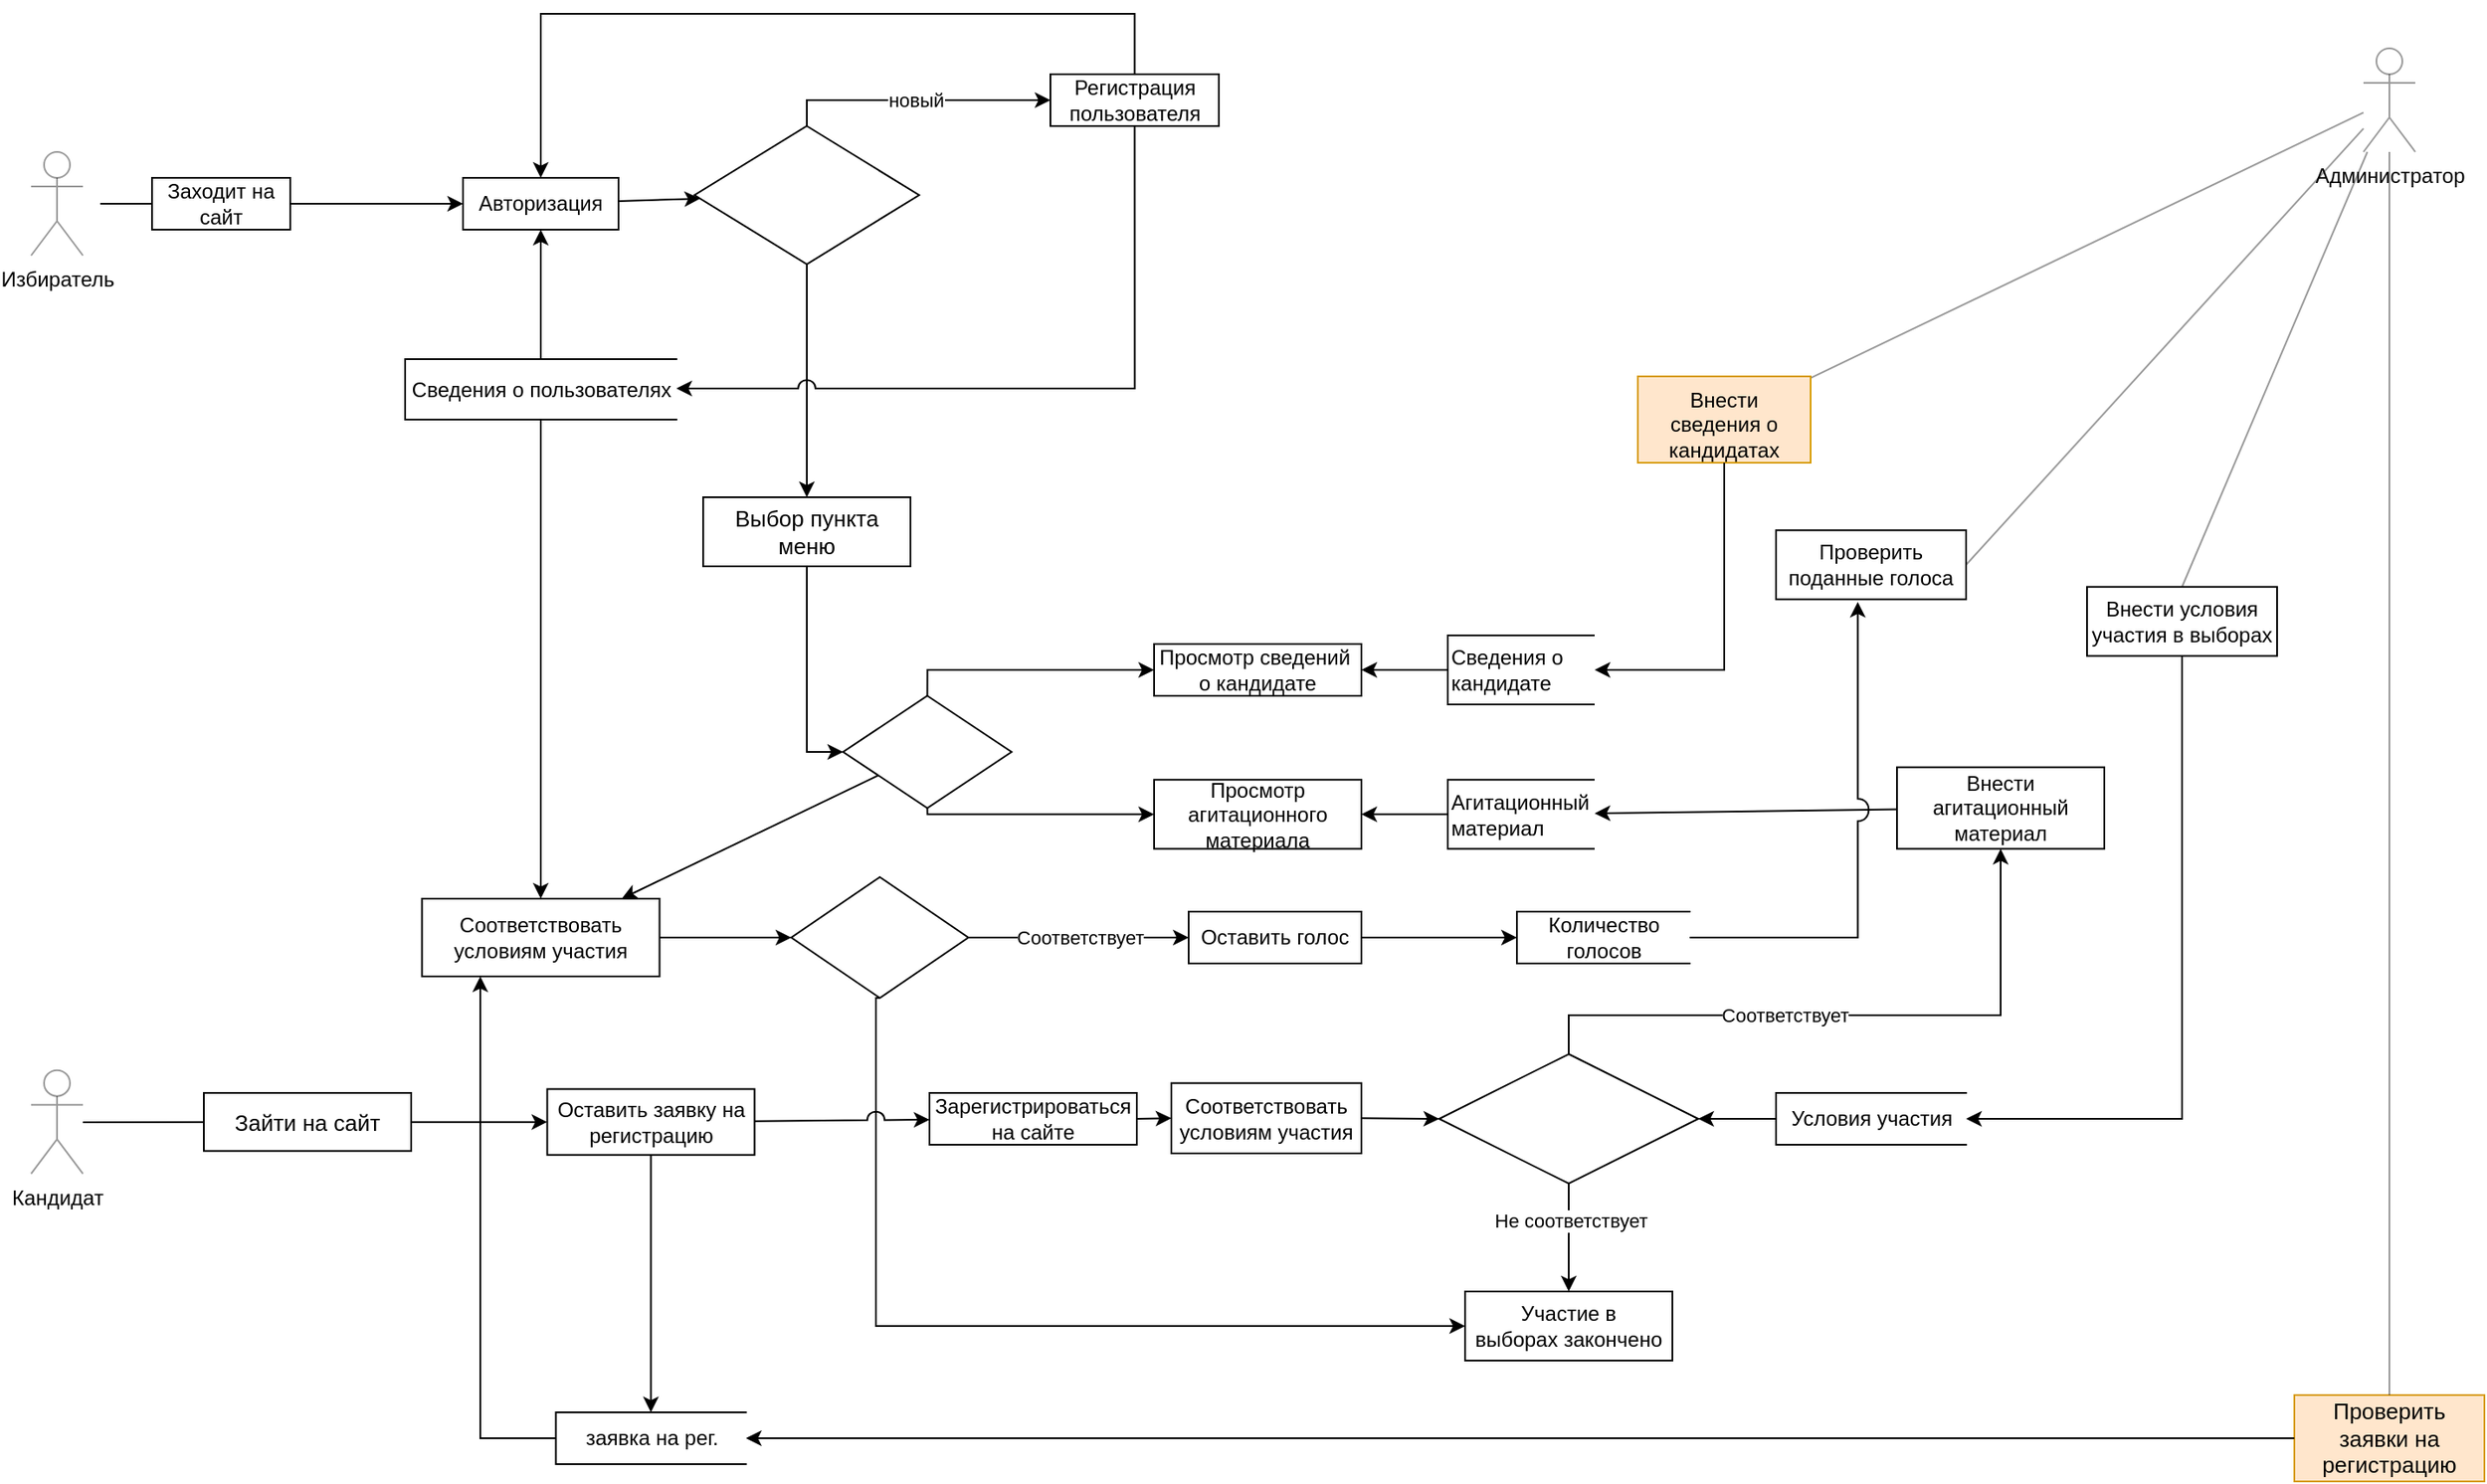 <mxfile version="15.6.8" type="github">
  <diagram id="JmuFzZtwAlmiX_NOEhPW" name="Page-1">
    <mxGraphModel dx="1483" dy="736" grid="1" gridSize="10" guides="1" tooltips="1" connect="1" arrows="1" fold="1" page="1" pageScale="1" pageWidth="827" pageHeight="1169" math="0" shadow="0">
      <root>
        <mxCell id="0" />
        <mxCell id="1" parent="0" />
        <mxCell id="uC8Jnr2yHaZiXLGZVVK4-1" value="" style="rounded=0;orthogonalLoop=1;jettySize=auto;html=1;endArrow=none;endFill=0;" parent="1" target="QcxPbey-fvQrx8h6nicg-3" edge="1">
          <mxGeometry relative="1" as="geometry">
            <mxPoint x="60" y="210" as="sourcePoint" />
          </mxGeometry>
        </mxCell>
        <mxCell id="Ckuc4saJkIq0bEPmqGia-1" value="Избиратель" style="shape=umlActor;verticalLabelPosition=bottom;verticalAlign=top;html=1;outlineConnect=0;hachureGap=4;pointerEvents=0;opacity=40;" parent="1" vertex="1">
          <mxGeometry x="20" y="180" width="30" height="60" as="geometry" />
        </mxCell>
        <mxCell id="uC8Jnr2yHaZiXLGZVVK4-13" value="" style="rounded=0;orthogonalLoop=1;jettySize=auto;html=1;endFill=0;endArrow=none;opacity=40;" parent="1" source="Ckuc4saJkIq0bEPmqGia-4" target="uC8Jnr2yHaZiXLGZVVK4-12" edge="1">
          <mxGeometry relative="1" as="geometry">
            <mxPoint x="1140" y="260" as="sourcePoint" />
          </mxGeometry>
        </mxCell>
        <mxCell id="Ckuc4saJkIq0bEPmqGia-4" value="Администратор" style="shape=umlActor;verticalLabelPosition=bottom;verticalAlign=top;html=1;outlineConnect=0;hachureGap=4;pointerEvents=0;opacity=40;" parent="1" vertex="1">
          <mxGeometry x="1370" y="120" width="30" height="60" as="geometry" />
        </mxCell>
        <mxCell id="Ckuc4saJkIq0bEPmqGia-5" value="Кандидат" style="shape=umlActor;verticalLabelPosition=bottom;verticalAlign=top;html=1;outlineConnect=0;hachureGap=4;pointerEvents=0;opacity=40;" parent="1" vertex="1">
          <mxGeometry x="20" y="711.82" width="30" height="60" as="geometry" />
        </mxCell>
        <mxCell id="QcxPbey-fvQrx8h6nicg-13" style="edgeStyle=none;rounded=0;orthogonalLoop=1;jettySize=auto;html=1;exitX=1;exitY=0.5;exitDx=0;exitDy=0;entryX=0;entryY=0.5;entryDx=0;entryDy=0;fontSize=10;endArrow=classic;endFill=1;" parent="1" source="QcxPbey-fvQrx8h6nicg-3" target="QcxPbey-fvQrx8h6nicg-21" edge="1">
          <mxGeometry relative="1" as="geometry">
            <mxPoint x="290" y="400" as="targetPoint" />
          </mxGeometry>
        </mxCell>
        <mxCell id="QcxPbey-fvQrx8h6nicg-3" value="Заходит на сайт" style="rounded=0;whiteSpace=wrap;html=1;" parent="1" vertex="1">
          <mxGeometry x="90" y="195" width="80" height="30" as="geometry" />
        </mxCell>
        <mxCell id="QcxPbey-fvQrx8h6nicg-39" value="" style="edgeStyle=none;rounded=0;orthogonalLoop=1;jettySize=auto;html=1;fontSize=11;endArrow=classic;endFill=1;" parent="1" source="QcxPbey-fvQrx8h6nicg-21" target="QcxPbey-fvQrx8h6nicg-38" edge="1">
          <mxGeometry relative="1" as="geometry" />
        </mxCell>
        <mxCell id="QcxPbey-fvQrx8h6nicg-21" value="&lt;font style=&quot;font-size: 12px&quot;&gt;Авторизация&lt;/font&gt;" style="whiteSpace=wrap;html=1;fontSize=10;strokeWidth=1;" parent="1" vertex="1">
          <mxGeometry x="270" y="195" width="90" height="30" as="geometry" />
        </mxCell>
        <mxCell id="QcxPbey-fvQrx8h6nicg-38" value="" style="rhombus;whiteSpace=wrap;html=1;fontSize=10;strokeWidth=1;" parent="1" vertex="1">
          <mxGeometry x="404" y="165" width="130" height="80" as="geometry" />
        </mxCell>
        <mxCell id="QcxPbey-fvQrx8h6nicg-40" value="Оставить голос" style="whiteSpace=wrap;html=1;fontSize=12;strokeWidth=1;" parent="1" vertex="1">
          <mxGeometry x="690" y="620" width="100" height="30" as="geometry" />
        </mxCell>
        <mxCell id="QcxPbey-fvQrx8h6nicg-46" value="новый" style="endArrow=classic;html=1;rounded=0;fontSize=11;edgeStyle=orthogonalEdgeStyle;elbow=vertical;endFill=1;exitX=0.5;exitY=0;exitDx=0;exitDy=0;entryX=0;entryY=0.5;entryDx=0;entryDy=0;strokeWidth=1;" parent="1" source="QcxPbey-fvQrx8h6nicg-38" target="QcxPbey-fvQrx8h6nicg-50" edge="1">
          <mxGeometry width="50" height="50" relative="1" as="geometry">
            <mxPoint x="510" y="200" as="sourcePoint" />
            <mxPoint x="590" y="120" as="targetPoint" />
          </mxGeometry>
        </mxCell>
        <mxCell id="mvtWrWIjIO7E2C7EAjuf-1" style="edgeStyle=orthogonalEdgeStyle;rounded=0;orthogonalLoop=1;jettySize=auto;html=1;entryX=0.5;entryY=0;entryDx=0;entryDy=0;" parent="1" source="QcxPbey-fvQrx8h6nicg-50" target="QcxPbey-fvQrx8h6nicg-21" edge="1">
          <mxGeometry relative="1" as="geometry">
            <Array as="points">
              <mxPoint x="659" y="100" />
              <mxPoint x="315" y="100" />
            </Array>
          </mxGeometry>
        </mxCell>
        <mxCell id="QcxPbey-fvQrx8h6nicg-50" value="&lt;font&gt;Регистрация&lt;br&gt;&lt;/font&gt;&lt;font&gt;пользователя&lt;/font&gt;" style="rounded=0;whiteSpace=wrap;html=1;fontSize=12;strokeWidth=1;" parent="1" vertex="1">
          <mxGeometry x="610" y="135" width="97.5" height="30" as="geometry" />
        </mxCell>
        <mxCell id="QcxPbey-fvQrx8h6nicg-55" value="Проверить поданные голоса" style="rounded=0;whiteSpace=wrap;html=1;fontSize=12;strokeWidth=1;" parent="1" vertex="1">
          <mxGeometry x="1030" y="399.13" width="110" height="40" as="geometry" />
        </mxCell>
        <mxCell id="QcxPbey-fvQrx8h6nicg-56" value="" style="endArrow=none;html=1;rounded=0;fontSize=11;elbow=vertical;endFill=0;entryX=1;entryY=0.5;entryDx=0;entryDy=0;opacity=40;" parent="1" source="Ckuc4saJkIq0bEPmqGia-4" target="QcxPbey-fvQrx8h6nicg-55" edge="1">
          <mxGeometry width="50" height="50" relative="1" as="geometry">
            <mxPoint x="1170" y="290" as="sourcePoint" />
            <mxPoint x="1040" y="160" as="targetPoint" />
          </mxGeometry>
        </mxCell>
        <mxCell id="QcxPbey-fvQrx8h6nicg-59" value="" style="rhombus;whiteSpace=wrap;html=1;rounded=0;fontSize=11;align=left;strokeWidth=1;" parent="1" vertex="1">
          <mxGeometry x="490" y="495" width="97.5" height="65" as="geometry" />
        </mxCell>
        <mxCell id="QcxPbey-fvQrx8h6nicg-65" style="edgeStyle=orthogonalEdgeStyle;rounded=0;orthogonalLoop=1;jettySize=auto;html=1;exitX=0.5;exitY=1;exitDx=0;exitDy=0;fontSize=12;endArrow=classic;endFill=1;" parent="1" edge="1">
          <mxGeometry relative="1" as="geometry">
            <mxPoint x="680" y="458.13" as="sourcePoint" />
            <mxPoint x="680" y="458.13" as="targetPoint" />
          </mxGeometry>
        </mxCell>
        <mxCell id="QcxPbey-fvQrx8h6nicg-69" value="Зарегистрироваться&lt;br&gt;&lt;font&gt;на сайте&lt;/font&gt;" style="rounded=0;whiteSpace=wrap;html=1;fontSize=12;strokeWidth=1;" parent="1" vertex="1">
          <mxGeometry x="540" y="725" width="120" height="30" as="geometry" />
        </mxCell>
        <mxCell id="QcxPbey-fvQrx8h6nicg-78" value="" style="endArrow=classic;html=1;rounded=0;fontSize=12;elbow=vertical;exitX=1;exitY=0.5;exitDx=0;exitDy=0;entryX=0;entryY=0.5;entryDx=0;entryDy=0;" parent="1" source="QcxPbey-fvQrx8h6nicg-69" target="VWqn8IvG2TLwIE7waugc-1" edge="1">
          <mxGeometry width="50" height="50" relative="1" as="geometry">
            <mxPoint x="750" y="720" as="sourcePoint" />
            <mxPoint x="840" y="720" as="targetPoint" />
          </mxGeometry>
        </mxCell>
        <mxCell id="C9aT05zjUnMVidygBZYE-1" style="edgeStyle=none;rounded=0;orthogonalLoop=1;jettySize=auto;html=1;endArrow=classic;endFill=1;" parent="1" source="QcxPbey-fvQrx8h6nicg-79" target="C9aT05zjUnMVidygBZYE-2" edge="1">
          <mxGeometry relative="1" as="geometry">
            <mxPoint x="990" y="584.625" as="targetPoint" />
          </mxGeometry>
        </mxCell>
        <mxCell id="QcxPbey-fvQrx8h6nicg-79" value="Внести агитационный&lt;br&gt;&lt;font&gt;материал&lt;/font&gt;" style="rounded=0;whiteSpace=wrap;html=1;fontSize=12;strokeWidth=1;" parent="1" vertex="1">
          <mxGeometry x="1100" y="536.37" width="120" height="47.25" as="geometry" />
        </mxCell>
        <mxCell id="QcxPbey-fvQrx8h6nicg-85" value="" style="rhombus;whiteSpace=wrap;html=1;rounded=0;fontSize=12;strokeWidth=1;" parent="1" vertex="1">
          <mxGeometry x="835" y="702.5" width="150" height="75" as="geometry" />
        </mxCell>
        <mxCell id="QcxPbey-fvQrx8h6nicg-88" value="&lt;font style=&quot;font-size: 12px&quot;&gt;Участие в&lt;br&gt;выборах&amp;nbsp;&lt;font style=&quot;font-size: 12px&quot;&gt;закончено&lt;/font&gt;&lt;/font&gt;" style="rounded=0;whiteSpace=wrap;html=1;fontSize=11;strokeWidth=1;" parent="1" vertex="1">
          <mxGeometry x="850" y="840" width="120" height="40" as="geometry" />
        </mxCell>
        <mxCell id="QcxPbey-fvQrx8h6nicg-89" value="" style="endArrow=classic;html=1;rounded=0;fontSize=11;edgeStyle=orthogonalEdgeStyle;elbow=vertical;entryX=0.5;entryY=1;entryDx=0;entryDy=0;exitX=0.5;exitY=0;exitDx=0;exitDy=0;" parent="1" source="QcxPbey-fvQrx8h6nicg-85" target="QcxPbey-fvQrx8h6nicg-79" edge="1">
          <mxGeometry width="50" height="50" relative="1" as="geometry">
            <mxPoint x="910" y="680" as="sourcePoint" />
            <mxPoint x="1150" y="630" as="targetPoint" />
            <Array as="points">
              <mxPoint x="910" y="680" />
              <mxPoint x="1160" y="680" />
            </Array>
          </mxGeometry>
        </mxCell>
        <mxCell id="QcxPbey-fvQrx8h6nicg-90" value="Соответствует" style="edgeLabel;html=1;align=center;verticalAlign=middle;resizable=0;points=[];fontSize=11;" parent="QcxPbey-fvQrx8h6nicg-89" vertex="1" connectable="0">
          <mxGeometry x="-0.204" relative="1" as="geometry">
            <mxPoint as="offset" />
          </mxGeometry>
        </mxCell>
        <mxCell id="QcxPbey-fvQrx8h6nicg-91" value="" style="endArrow=classic;html=1;rounded=0;fontSize=11;elbow=vertical;entryX=0.5;entryY=0;entryDx=0;entryDy=0;exitX=0.5;exitY=1;exitDx=0;exitDy=0;" parent="1" source="QcxPbey-fvQrx8h6nicg-85" target="QcxPbey-fvQrx8h6nicg-88" edge="1">
          <mxGeometry width="50" height="50" relative="1" as="geometry">
            <mxPoint x="820" y="630" as="sourcePoint" />
            <mxPoint x="870" y="580" as="targetPoint" />
          </mxGeometry>
        </mxCell>
        <mxCell id="QcxPbey-fvQrx8h6nicg-92" value="Не соответствует" style="edgeLabel;html=1;align=center;verticalAlign=middle;resizable=0;points=[];fontSize=11;" parent="QcxPbey-fvQrx8h6nicg-91" vertex="1" connectable="0">
          <mxGeometry x="-0.322" y="1" relative="1" as="geometry">
            <mxPoint as="offset" />
          </mxGeometry>
        </mxCell>
        <mxCell id="C9aT05zjUnMVidygBZYE-5" style="edgeStyle=none;rounded=0;orthogonalLoop=1;jettySize=auto;html=1;endArrow=classic;endFill=1;entryX=1;entryY=0.5;entryDx=0;entryDy=0;" parent="1" source="C9aT05zjUnMVidygBZYE-2" target="hFdm3sWJ3O_plOhxWSF5-2" edge="1">
          <mxGeometry relative="1" as="geometry">
            <mxPoint x="870" y="520" as="targetPoint" />
          </mxGeometry>
        </mxCell>
        <mxCell id="C9aT05zjUnMVidygBZYE-2" value="&lt;font style=&quot;font-size: 12px&quot;&gt;Агитационный&lt;br&gt;материал&lt;/font&gt;" style="strokeWidth=1;html=1;shape=mxgraph.flowchart.annotation_1;align=left;pointerEvents=1;rounded=0;fontSize=11;" parent="1" vertex="1">
          <mxGeometry x="840" y="543.62" width="85" height="40" as="geometry" />
        </mxCell>
        <mxCell id="C9aT05zjUnMVidygBZYE-7" style="edgeStyle=none;rounded=0;orthogonalLoop=1;jettySize=auto;html=1;endArrow=classic;endFill=1;entryX=1;entryY=0.5;entryDx=0;entryDy=0;" parent="1" source="C9aT05zjUnMVidygBZYE-6" target="hFdm3sWJ3O_plOhxWSF5-1" edge="1">
          <mxGeometry relative="1" as="geometry">
            <mxPoint x="850" y="459" as="targetPoint" />
          </mxGeometry>
        </mxCell>
        <mxCell id="C9aT05zjUnMVidygBZYE-6" value="&lt;font style=&quot;font-size: 12px&quot;&gt;Сведения о &lt;br&gt;кандидате&lt;/font&gt;" style="strokeWidth=1;html=1;shape=mxgraph.flowchart.annotation_1;align=left;pointerEvents=1;rounded=0;fontSize=11;" parent="1" vertex="1">
          <mxGeometry x="840" y="460" width="85" height="40" as="geometry" />
        </mxCell>
        <mxCell id="hFdm3sWJ3O_plOhxWSF5-22" value="" style="edgeStyle=none;rounded=0;jumpStyle=arc;jumpSize=10;orthogonalLoop=1;jettySize=auto;html=1;fontSize=12;strokeWidth=1;" parent="1" source="525ly9_6TU_Ebp-7HM40-1" target="QcxPbey-fvQrx8h6nicg-21" edge="1">
          <mxGeometry relative="1" as="geometry">
            <mxPoint x="315" y="300" as="sourcePoint" />
          </mxGeometry>
        </mxCell>
        <mxCell id="uC8Jnr2yHaZiXLGZVVK4-11" value="" style="edgeStyle=orthogonalEdgeStyle;rounded=0;orthogonalLoop=1;jettySize=auto;html=1;" parent="1" source="uC8Jnr2yHaZiXLGZVVK4-9" target="QcxPbey-fvQrx8h6nicg-85" edge="1">
          <mxGeometry relative="1" as="geometry" />
        </mxCell>
        <mxCell id="uC8Jnr2yHaZiXLGZVVK4-9" value="Условия участия" style="html=1;dashed=0;whitespace=wrap;shape=partialRectangle;right=0;" parent="1" vertex="1">
          <mxGeometry x="1030" y="725" width="110" height="30" as="geometry" />
        </mxCell>
        <mxCell id="uC8Jnr2yHaZiXLGZVVK4-12" value="Внести&lt;br&gt;сведения&amp;nbsp;&lt;font&gt;о кандидатах&lt;/font&gt;" style="whiteSpace=wrap;html=1;verticalAlign=top;hachureGap=4;fillColor=#ffe6cc;strokeColor=#d79b00;" parent="1" vertex="1">
          <mxGeometry x="950" y="310" width="100" height="50" as="geometry" />
        </mxCell>
        <mxCell id="uC8Jnr2yHaZiXLGZVVK4-14" value="" style="endArrow=classic;html=1;rounded=0;edgeStyle=orthogonalEdgeStyle;exitX=0.5;exitY=1;exitDx=0;exitDy=0;entryX=1;entryY=0.5;entryDx=0;entryDy=0;entryPerimeter=0;jumpStyle=arc;jumpSize=13;" parent="1" source="uC8Jnr2yHaZiXLGZVVK4-12" target="C9aT05zjUnMVidygBZYE-6" edge="1">
          <mxGeometry width="50" height="50" relative="1" as="geometry">
            <mxPoint x="960" y="390" as="sourcePoint" />
            <mxPoint x="990" y="530" as="targetPoint" />
            <Array as="points">
              <mxPoint x="1000" y="480" />
            </Array>
          </mxGeometry>
        </mxCell>
        <mxCell id="uC8Jnr2yHaZiXLGZVVK4-16" value="" style="endArrow=classic;html=1;rounded=0;edgeStyle=orthogonalEdgeStyle;jumpStyle=arc;jumpSize=13;exitX=0.5;exitY=0;exitDx=0;exitDy=0;entryX=0;entryY=0.5;entryDx=0;entryDy=0;" parent="1" source="QcxPbey-fvQrx8h6nicg-59" target="hFdm3sWJ3O_plOhxWSF5-1" edge="1">
          <mxGeometry width="50" height="50" relative="1" as="geometry">
            <mxPoint x="510" y="481.88" as="sourcePoint" />
            <mxPoint x="710" y="470" as="targetPoint" />
            <Array as="points">
              <mxPoint x="539" y="480" />
            </Array>
          </mxGeometry>
        </mxCell>
        <mxCell id="uC8Jnr2yHaZiXLGZVVK4-24" value="Количество&lt;br&gt;&lt;font&gt;голосов&lt;/font&gt;" style="html=1;dashed=0;whitespace=wrap;shape=partialRectangle;right=0;" parent="1" vertex="1">
          <mxGeometry x="880" y="620" width="100" height="30" as="geometry" />
        </mxCell>
        <mxCell id="uC8Jnr2yHaZiXLGZVVK4-25" value="" style="endArrow=classic;html=1;rounded=0;jumpStyle=arc;jumpSize=13;exitX=1;exitY=0.5;exitDx=0;exitDy=0;entryX=0;entryY=0.5;entryDx=0;entryDy=0;" parent="1" source="QcxPbey-fvQrx8h6nicg-40" target="uC8Jnr2yHaZiXLGZVVK4-24" edge="1">
          <mxGeometry width="50" height="50" relative="1" as="geometry">
            <mxPoint x="800" y="580" as="sourcePoint" />
            <mxPoint x="850" y="530" as="targetPoint" />
          </mxGeometry>
        </mxCell>
        <mxCell id="uC8Jnr2yHaZiXLGZVVK4-26" value="" style="endArrow=classic;html=1;rounded=0;jumpStyle=arc;jumpSize=13;edgeStyle=orthogonalEdgeStyle;exitX=1;exitY=0.5;exitDx=0;exitDy=0;entryX=0.43;entryY=1.036;entryDx=0;entryDy=0;entryPerimeter=0;" parent="1" source="uC8Jnr2yHaZiXLGZVVK4-24" target="QcxPbey-fvQrx8h6nicg-55" edge="1">
          <mxGeometry width="50" height="50" relative="1" as="geometry">
            <mxPoint x="760" y="637.5" as="sourcePoint" />
            <mxPoint x="810" y="587.5" as="targetPoint" />
            <Array as="points">
              <mxPoint x="1077" y="635" />
            </Array>
          </mxGeometry>
        </mxCell>
        <mxCell id="uC8Jnr2yHaZiXLGZVVK4-28" value="Внести условия участия в выборах" style="rounded=0;whiteSpace=wrap;html=1;fontSize=12;direction=west;" parent="1" vertex="1">
          <mxGeometry x="1210" y="431.88" width="110" height="40" as="geometry" />
        </mxCell>
        <mxCell id="uC8Jnr2yHaZiXLGZVVK4-30" value="" style="endArrow=none;html=1;rounded=0;fontSize=11;jumpStyle=arc;jumpSize=13;entryX=0.5;entryY=1;entryDx=0;entryDy=0;endFill=0;opacity=40;" parent="1" source="Ckuc4saJkIq0bEPmqGia-4" target="uC8Jnr2yHaZiXLGZVVK4-28" edge="1">
          <mxGeometry width="50" height="50" relative="1" as="geometry">
            <mxPoint x="1200" y="240" as="sourcePoint" />
            <mxPoint x="1291" y="290" as="targetPoint" />
          </mxGeometry>
        </mxCell>
        <mxCell id="MkhBit8MBgr-8_Trr2Lj-1" value="" style="rhombus;whiteSpace=wrap;html=1;rounded=0;fontSize=12;strokeWidth=1;" parent="1" vertex="1">
          <mxGeometry x="460" y="600" width="102.5" height="70" as="geometry" />
        </mxCell>
        <mxCell id="MkhBit8MBgr-8_Trr2Lj-4" value="Соответствует" style="endArrow=classic;html=1;rounded=0;exitX=1;exitY=0.5;exitDx=0;exitDy=0;entryX=0;entryY=0.5;entryDx=0;entryDy=0;" parent="1" source="MkhBit8MBgr-8_Trr2Lj-1" target="QcxPbey-fvQrx8h6nicg-40" edge="1">
          <mxGeometry width="50" height="50" relative="1" as="geometry">
            <mxPoint x="750" y="680" as="sourcePoint" />
            <mxPoint x="800" y="630" as="targetPoint" />
          </mxGeometry>
        </mxCell>
        <mxCell id="MkhBit8MBgr-8_Trr2Lj-6" value="" style="endArrow=classic;html=1;rounded=0;exitX=0.5;exitY=1;exitDx=0;exitDy=0;edgeStyle=orthogonalEdgeStyle;entryX=0;entryY=0.5;entryDx=0;entryDy=0;jumpStyle=arc;jumpSize=10;" parent="1" source="MkhBit8MBgr-8_Trr2Lj-1" target="QcxPbey-fvQrx8h6nicg-88" edge="1">
          <mxGeometry width="50" height="50" relative="1" as="geometry">
            <mxPoint x="750" y="680" as="sourcePoint" />
            <mxPoint x="790" y="860" as="targetPoint" />
            <Array as="points">
              <mxPoint x="509" y="860" />
            </Array>
          </mxGeometry>
        </mxCell>
        <mxCell id="MkhBit8MBgr-8_Trr2Lj-10" value="" style="endArrow=classic;html=1;rounded=0;jumpStyle=arc;jumpSize=10;exitX=1;exitY=0.5;exitDx=0;exitDy=0;entryX=0;entryY=0.5;entryDx=0;entryDy=0;" parent="1" source="hFdm3sWJ3O_plOhxWSF5-25" target="MkhBit8MBgr-8_Trr2Lj-1" edge="1">
          <mxGeometry width="50" height="50" relative="1" as="geometry">
            <mxPoint x="390" y="635.0" as="sourcePoint" />
            <mxPoint x="790" y="490" as="targetPoint" />
          </mxGeometry>
        </mxCell>
        <mxCell id="MkhBit8MBgr-8_Trr2Lj-11" value="" style="endArrow=classic;html=1;rounded=0;jumpStyle=arc;jumpSize=10;edgeStyle=orthogonalEdgeStyle;exitX=0.5;exitY=0;exitDx=0;exitDy=0;entryX=1;entryY=0.5;entryDx=0;entryDy=0;" parent="1" source="uC8Jnr2yHaZiXLGZVVK4-28" target="uC8Jnr2yHaZiXLGZVVK4-9" edge="1">
          <mxGeometry width="50" height="50" relative="1" as="geometry">
            <mxPoint x="1290" y="530" as="sourcePoint" />
            <mxPoint x="1210" y="750" as="targetPoint" />
            <Array as="points">
              <mxPoint x="1265" y="740" />
            </Array>
          </mxGeometry>
        </mxCell>
        <mxCell id="525ly9_6TU_Ebp-7HM40-7" style="edgeStyle=orthogonalEdgeStyle;rounded=0;orthogonalLoop=1;jettySize=auto;html=1;endArrow=classic;endFill=1;" edge="1" parent="1" source="mvtWrWIjIO7E2C7EAjuf-5" target="hFdm3sWJ3O_plOhxWSF5-25">
          <mxGeometry relative="1" as="geometry">
            <mxPoint x="300" y="650" as="targetPoint" />
            <Array as="points">
              <mxPoint x="280" y="925" />
            </Array>
          </mxGeometry>
        </mxCell>
        <mxCell id="mvtWrWIjIO7E2C7EAjuf-5" value="заявка на рег." style="html=1;dashed=0;whitespace=wrap;shape=partialRectangle;right=0;" parent="1" vertex="1">
          <mxGeometry x="323.75" y="910" width="110" height="30" as="geometry" />
        </mxCell>
        <mxCell id="hFdm3sWJ3O_plOhxWSF5-1" value="Просмотр сведений&amp;nbsp;&lt;br&gt;о кандидате" style="rounded=0;whiteSpace=wrap;html=1;" parent="1" vertex="1">
          <mxGeometry x="670" y="465" width="120" height="30" as="geometry" />
        </mxCell>
        <mxCell id="hFdm3sWJ3O_plOhxWSF5-2" value="Просмотр агитационного материала" style="rounded=0;whiteSpace=wrap;html=1;" parent="1" vertex="1">
          <mxGeometry x="670" y="543.62" width="120" height="40" as="geometry" />
        </mxCell>
        <mxCell id="hFdm3sWJ3O_plOhxWSF5-5" value="" style="endArrow=classic;html=1;rounded=0;edgeStyle=orthogonalEdgeStyle;exitX=0.5;exitY=1;exitDx=0;exitDy=0;entryX=0;entryY=0.5;entryDx=0;entryDy=0;" parent="1" source="QcxPbey-fvQrx8h6nicg-59" target="hFdm3sWJ3O_plOhxWSF5-2" edge="1">
          <mxGeometry width="50" height="50" relative="1" as="geometry">
            <mxPoint x="730" y="470" as="sourcePoint" />
            <mxPoint x="780" y="420" as="targetPoint" />
            <Array as="points">
              <mxPoint x="539" y="564" />
            </Array>
          </mxGeometry>
        </mxCell>
        <mxCell id="hFdm3sWJ3O_plOhxWSF5-6" value="" style="endArrow=classic;html=1;rounded=0;exitX=0.5;exitY=1;exitDx=0;exitDy=0;entryX=0.5;entryY=0;entryDx=0;entryDy=0;" parent="1" source="QcxPbey-fvQrx8h6nicg-38" target="hFdm3sWJ3O_plOhxWSF5-7" edge="1">
          <mxGeometry width="50" height="50" relative="1" as="geometry">
            <mxPoint x="730" y="470" as="sourcePoint" />
            <mxPoint x="395" y="368.13" as="targetPoint" />
          </mxGeometry>
        </mxCell>
        <mxCell id="525ly9_6TU_Ebp-7HM40-4" style="edgeStyle=none;rounded=0;orthogonalLoop=1;jettySize=auto;html=1;endArrow=classic;endFill=1;" edge="1" parent="1" source="QcxPbey-fvQrx8h6nicg-59" target="hFdm3sWJ3O_plOhxWSF5-25">
          <mxGeometry relative="1" as="geometry">
            <mxPoint x="520" y="528" as="sourcePoint" />
          </mxGeometry>
        </mxCell>
        <mxCell id="hFdm3sWJ3O_plOhxWSF5-7" value="&lt;font style=&quot;font-size: 13px&quot;&gt;Выбор пункта меню&lt;/font&gt;" style="rounded=0;whiteSpace=wrap;html=1;" parent="1" vertex="1">
          <mxGeometry x="409" y="380" width="120" height="40" as="geometry" />
        </mxCell>
        <mxCell id="hFdm3sWJ3O_plOhxWSF5-8" value="" style="endArrow=classic;html=1;rounded=0;fontSize=13;edgeStyle=orthogonalEdgeStyle;entryX=0;entryY=0.5;entryDx=0;entryDy=0;exitX=0.5;exitY=1;exitDx=0;exitDy=0;" parent="1" source="hFdm3sWJ3O_plOhxWSF5-7" target="QcxPbey-fvQrx8h6nicg-59" edge="1">
          <mxGeometry width="50" height="50" relative="1" as="geometry">
            <mxPoint x="360" y="510" as="sourcePoint" />
            <mxPoint x="410" y="460" as="targetPoint" />
          </mxGeometry>
        </mxCell>
        <mxCell id="hFdm3sWJ3O_plOhxWSF5-10" value="Зайти на сайт" style="rounded=0;whiteSpace=wrap;html=1;fontSize=13;" parent="1" vertex="1">
          <mxGeometry x="120" y="725" width="120" height="33.63" as="geometry" />
        </mxCell>
        <mxCell id="hFdm3sWJ3O_plOhxWSF5-11" value="" style="endArrow=none;html=1;rounded=0;fontSize=13;entryX=0;entryY=0.5;entryDx=0;entryDy=0;" parent="1" target="hFdm3sWJ3O_plOhxWSF5-10" edge="1">
          <mxGeometry width="50" height="50" relative="1" as="geometry">
            <mxPoint x="50" y="742" as="sourcePoint" />
            <mxPoint x="780" y="420" as="targetPoint" />
          </mxGeometry>
        </mxCell>
        <mxCell id="hFdm3sWJ3O_plOhxWSF5-12" value="" style="endArrow=classic;html=1;rounded=0;fontSize=13;exitX=1;exitY=0.5;exitDx=0;exitDy=0;entryX=0;entryY=0.5;entryDx=0;entryDy=0;" parent="1" source="hFdm3sWJ3O_plOhxWSF5-10" target="hFdm3sWJ3O_plOhxWSF5-15" edge="1">
          <mxGeometry width="50" height="50" relative="1" as="geometry">
            <mxPoint x="570" y="470" as="sourcePoint" />
            <mxPoint x="310" y="742" as="targetPoint" />
          </mxGeometry>
        </mxCell>
        <mxCell id="hFdm3sWJ3O_plOhxWSF5-13" value="Проверить заявки на регистрацию" style="rounded=0;whiteSpace=wrap;html=1;fontSize=13;fillColor=#ffe6cc;strokeColor=#d79b00;" parent="1" vertex="1">
          <mxGeometry x="1330" y="900" width="110" height="50" as="geometry" />
        </mxCell>
        <mxCell id="hFdm3sWJ3O_plOhxWSF5-14" value="" style="endArrow=none;html=1;rounded=0;fontSize=13;opacity=40;" parent="1" source="hFdm3sWJ3O_plOhxWSF5-13" target="Ckuc4saJkIq0bEPmqGia-4" edge="1">
          <mxGeometry width="50" height="50" relative="1" as="geometry">
            <mxPoint x="570" y="450" as="sourcePoint" />
            <mxPoint x="620" y="400" as="targetPoint" />
          </mxGeometry>
        </mxCell>
        <mxCell id="hFdm3sWJ3O_plOhxWSF5-19" value="" style="edgeStyle=none;rounded=0;orthogonalLoop=1;jettySize=auto;html=1;fontSize=12;jumpStyle=arc;jumpSize=10;" parent="1" source="hFdm3sWJ3O_plOhxWSF5-15" target="QcxPbey-fvQrx8h6nicg-69" edge="1">
          <mxGeometry relative="1" as="geometry" />
        </mxCell>
        <mxCell id="hFdm3sWJ3O_plOhxWSF5-15" value="Оставить заявку на регистрацию" style="rounded=0;whiteSpace=wrap;html=1;fontSize=12;" parent="1" vertex="1">
          <mxGeometry x="318.75" y="722.76" width="120" height="38.12" as="geometry" />
        </mxCell>
        <mxCell id="hFdm3sWJ3O_plOhxWSF5-16" value="" style="endArrow=classic;html=1;rounded=0;fontSize=12;exitX=0.5;exitY=1;exitDx=0;exitDy=0;entryX=0.5;entryY=0;entryDx=0;entryDy=0;" parent="1" source="hFdm3sWJ3O_plOhxWSF5-15" target="mvtWrWIjIO7E2C7EAjuf-5" edge="1">
          <mxGeometry width="50" height="50" relative="1" as="geometry">
            <mxPoint x="580" y="570" as="sourcePoint" />
            <mxPoint x="630" y="520" as="targetPoint" />
          </mxGeometry>
        </mxCell>
        <mxCell id="hFdm3sWJ3O_plOhxWSF5-18" value="" style="endArrow=classic;html=1;rounded=0;fontSize=12;exitX=0;exitY=0.5;exitDx=0;exitDy=0;entryX=1;entryY=0.5;entryDx=0;entryDy=0;" parent="1" source="hFdm3sWJ3O_plOhxWSF5-13" target="mvtWrWIjIO7E2C7EAjuf-5" edge="1">
          <mxGeometry width="50" height="50" relative="1" as="geometry">
            <mxPoint x="580" y="570" as="sourcePoint" />
            <mxPoint x="630" y="520" as="targetPoint" />
          </mxGeometry>
        </mxCell>
        <mxCell id="hFdm3sWJ3O_plOhxWSF5-23" value="" style="endArrow=classic;html=1;rounded=0;fontSize=12;strokeWidth=1;jumpStyle=arc;jumpSize=10;edgeStyle=orthogonalEdgeStyle;exitX=0.5;exitY=1;exitDx=0;exitDy=0;" parent="1" source="QcxPbey-fvQrx8h6nicg-50" target="525ly9_6TU_Ebp-7HM40-1" edge="1">
          <mxGeometry width="50" height="50" relative="1" as="geometry">
            <mxPoint x="670" y="295" as="sourcePoint" />
            <mxPoint x="377.5" y="322.5" as="targetPoint" />
            <Array as="points">
              <mxPoint x="659" y="317" />
            </Array>
          </mxGeometry>
        </mxCell>
        <mxCell id="hFdm3sWJ3O_plOhxWSF5-25" value="Соответствовать условиям участия" style="rounded=0;whiteSpace=wrap;html=1;fontSize=12;" parent="1" vertex="1">
          <mxGeometry x="246.25" y="612.5" width="137.5" height="45" as="geometry" />
        </mxCell>
        <mxCell id="hFdm3sWJ3O_plOhxWSF5-26" value="" style="endArrow=classic;html=1;rounded=0;fontSize=12;strokeWidth=1;jumpStyle=arc;jumpSize=10;entryX=0.5;entryY=0;entryDx=0;entryDy=0;" parent="1" source="525ly9_6TU_Ebp-7HM40-1" target="hFdm3sWJ3O_plOhxWSF5-25" edge="1">
          <mxGeometry width="50" height="50" relative="1" as="geometry">
            <mxPoint x="315" y="345" as="sourcePoint" />
            <mxPoint x="650" y="530" as="targetPoint" />
          </mxGeometry>
        </mxCell>
        <mxCell id="VWqn8IvG2TLwIE7waugc-1" value="Соответствовать условиям участия" style="rounded=0;whiteSpace=wrap;html=1;fontSize=12;" parent="1" vertex="1">
          <mxGeometry x="680" y="719.32" width="110" height="40.68" as="geometry" />
        </mxCell>
        <mxCell id="VWqn8IvG2TLwIE7waugc-2" value="" style="endArrow=classic;html=1;rounded=0;entryX=0;entryY=0.5;entryDx=0;entryDy=0;exitX=1;exitY=0.5;exitDx=0;exitDy=0;" parent="1" source="VWqn8IvG2TLwIE7waugc-1" target="QcxPbey-fvQrx8h6nicg-85" edge="1">
          <mxGeometry width="50" height="50" relative="1" as="geometry">
            <mxPoint x="730" y="580" as="sourcePoint" />
            <mxPoint x="780" y="530" as="targetPoint" />
          </mxGeometry>
        </mxCell>
        <mxCell id="525ly9_6TU_Ebp-7HM40-1" value="Сведения о пользователях" style="html=1;dashed=0;whitespace=wrap;shape=partialRectangle;right=0;" vertex="1" parent="1">
          <mxGeometry x="236.5" y="300" width="157" height="35" as="geometry" />
        </mxCell>
      </root>
    </mxGraphModel>
  </diagram>
</mxfile>
